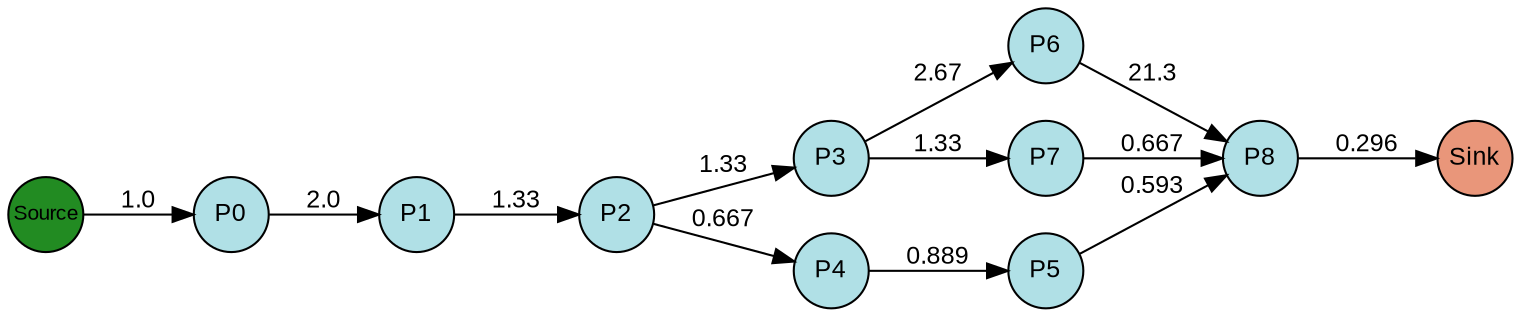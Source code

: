 digraph {
  splines=true;
node [margin=0 fontname=arial fontcolor=black fontsize=12 shape=circle width=0.5 fixedsize=true style=filled fillcolor=powderblue]
  1 [label="P0"]
  2 [label="P1"]
  3 [label="P2"]
  4 [label="P3"]
  5 [label="P4"]
  6 [label="P5"]
  7 [label="P6"]
  8 [label="P7"]
  9 [label="P8"]
  node [margin=0 fontname=arial fontcolor=black fontsize=10 shape=circle width=0.5 fixedsize=true style=filled fillcolor=forestgreen]
  10 [label="Source"]
  node [margin=0 fontname=arial fontcolor=black fontsize=12 shape=circle width=0.5 fixedsize=true style=filled fillcolor=darksalmon]
  11 [label="Sink"]
rankdir=LR
edge [margin=0 fontname=arial fontcolor=black fontsize=12]
   1 -> 2 [label="2.0"]
   2 -> 3 [label="1.33"]
   3 -> 4 [label="1.33"]
   3 -> 5 [label="0.667"]
   5 -> 6 [label="0.889"]
   4 -> 7 [label="2.67"]
   4 -> 8 [label="1.33"]
   6 -> 9 [label="0.593"]
   7 -> 9 [label="21.3"]
   8 -> 9 [label="0.667"]
   10 -> 1 [label="1.0"]
   9 -> 11 [label="0.296"]

  {rank=same 10}
	{rank=same  1 }
	{rank=same  2 }
	{rank=same  3 }
	{rank=same  4, 5 }
	{rank=same  6, 7, 8 }
	{rank=same  9 }
  {rank=same 11}
}
